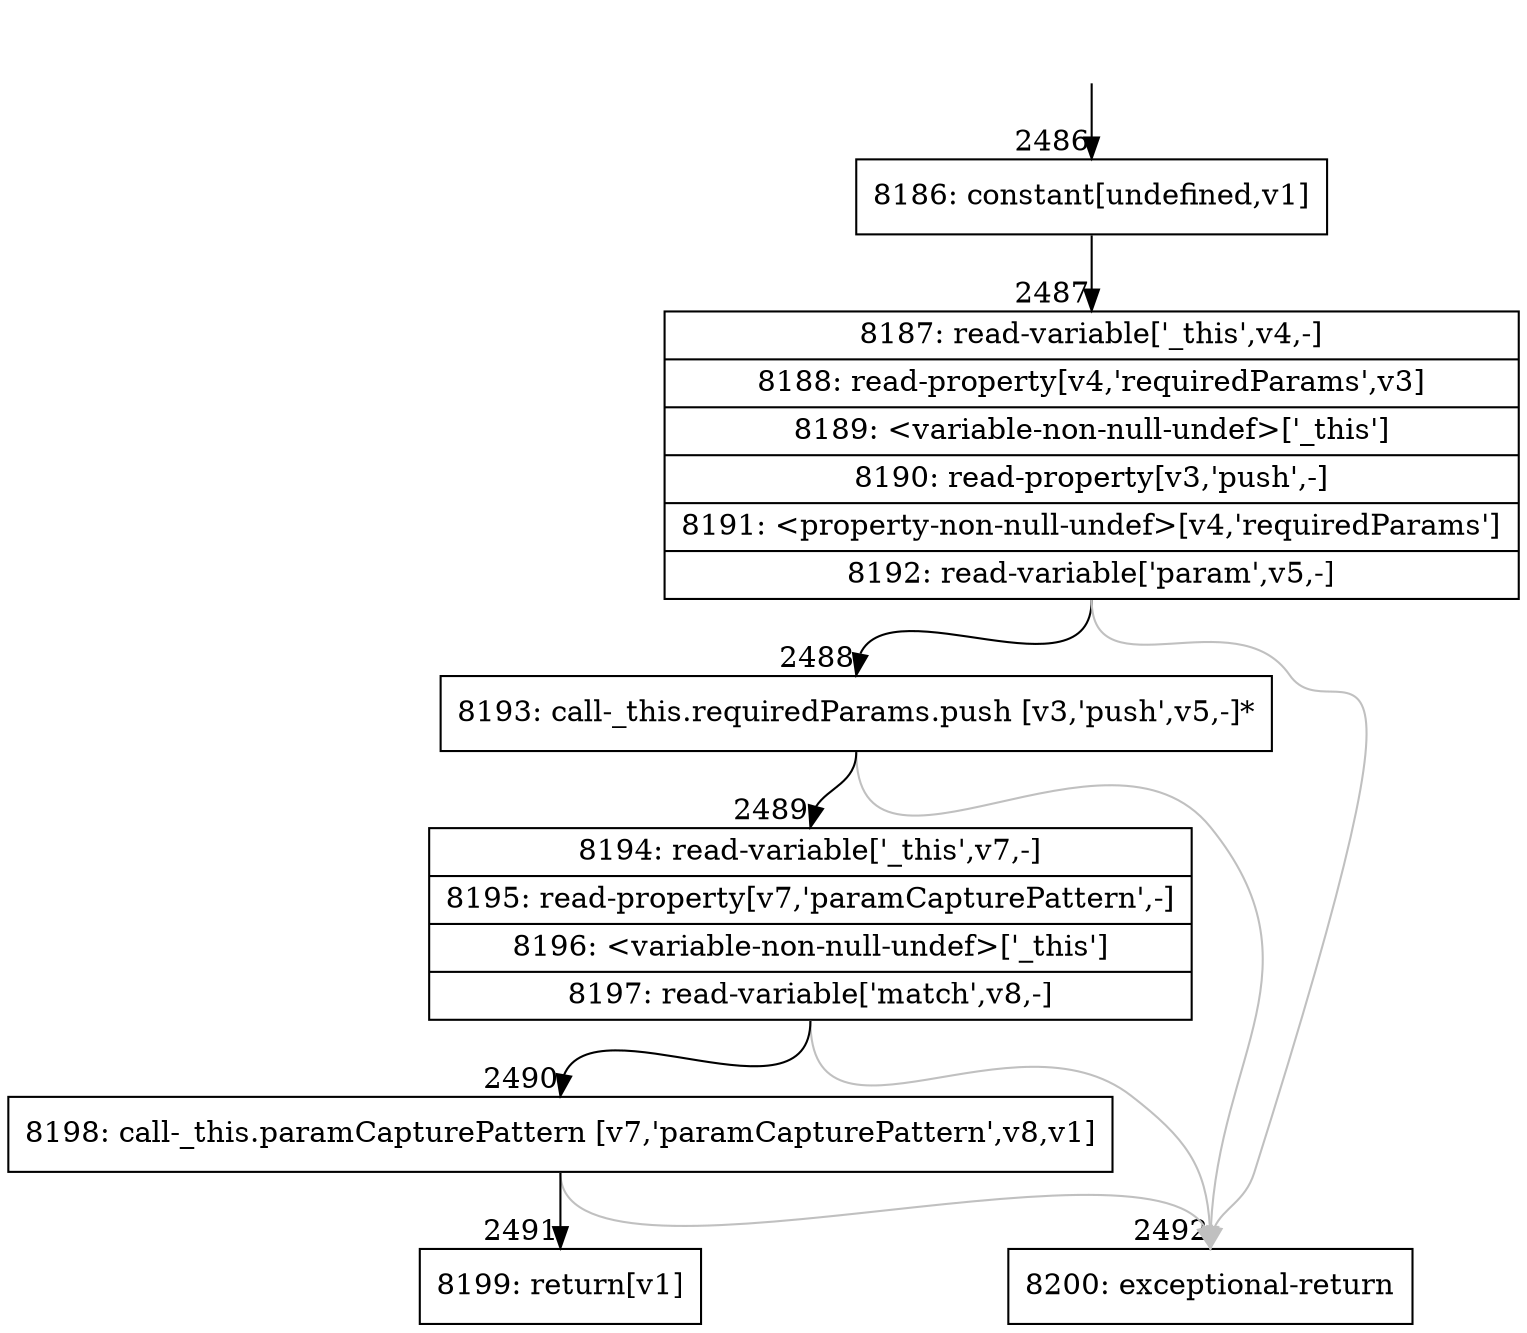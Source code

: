 digraph {
rankdir="TD"
BB_entry197[shape=none,label=""];
BB_entry197 -> BB2486 [tailport=s, headport=n, headlabel="    2486"]
BB2486 [shape=record label="{8186: constant[undefined,v1]}" ] 
BB2486 -> BB2487 [tailport=s, headport=n, headlabel="      2487"]
BB2487 [shape=record label="{8187: read-variable['_this',v4,-]|8188: read-property[v4,'requiredParams',v3]|8189: \<variable-non-null-undef\>['_this']|8190: read-property[v3,'push',-]|8191: \<property-non-null-undef\>[v4,'requiredParams']|8192: read-variable['param',v5,-]}" ] 
BB2487 -> BB2488 [tailport=s, headport=n, headlabel="      2488"]
BB2487 -> BB2492 [tailport=s, headport=n, color=gray, headlabel="      2492"]
BB2488 [shape=record label="{8193: call-_this.requiredParams.push [v3,'push',v5,-]*}" ] 
BB2488 -> BB2489 [tailport=s, headport=n, headlabel="      2489"]
BB2488 -> BB2492 [tailport=s, headport=n, color=gray]
BB2489 [shape=record label="{8194: read-variable['_this',v7,-]|8195: read-property[v7,'paramCapturePattern',-]|8196: \<variable-non-null-undef\>['_this']|8197: read-variable['match',v8,-]}" ] 
BB2489 -> BB2490 [tailport=s, headport=n, headlabel="      2490"]
BB2489 -> BB2492 [tailport=s, headport=n, color=gray]
BB2490 [shape=record label="{8198: call-_this.paramCapturePattern [v7,'paramCapturePattern',v8,v1]}" ] 
BB2490 -> BB2491 [tailport=s, headport=n, headlabel="      2491"]
BB2490 -> BB2492 [tailport=s, headport=n, color=gray]
BB2491 [shape=record label="{8199: return[v1]}" ] 
BB2492 [shape=record label="{8200: exceptional-return}" ] 
//#$~ 2214
}
